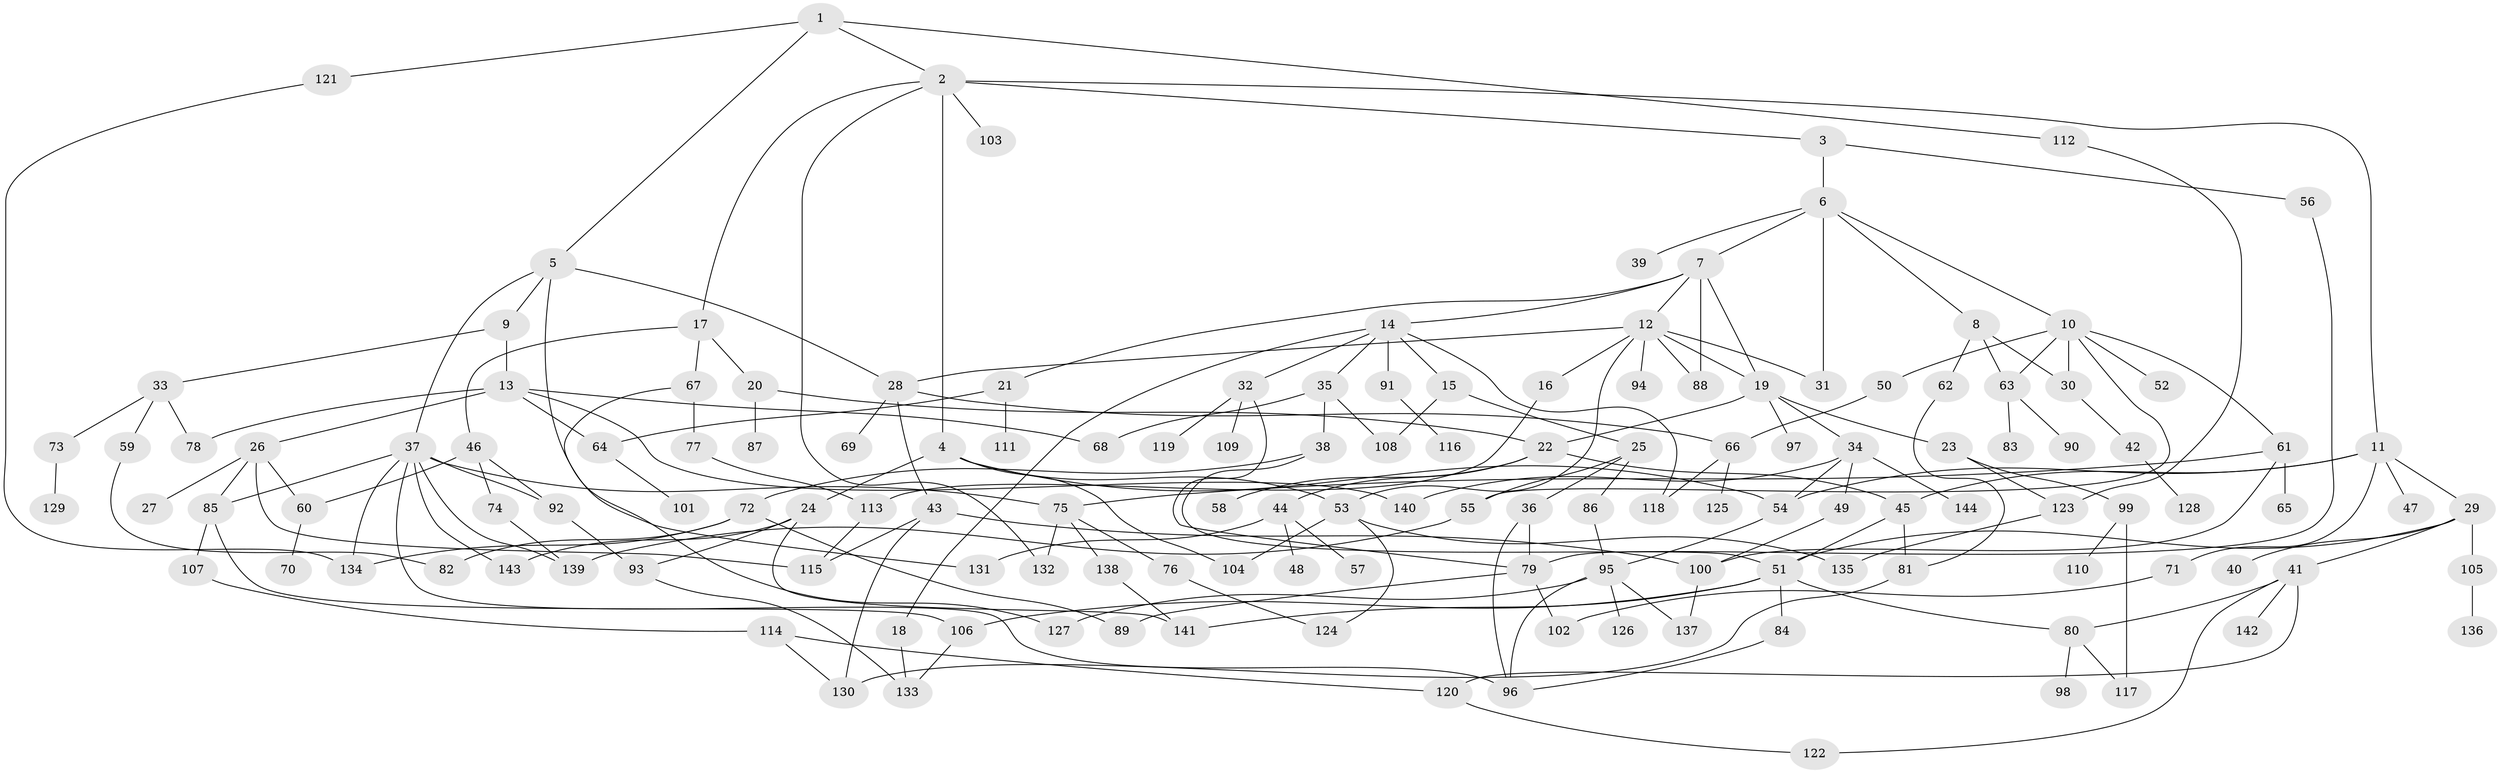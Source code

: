 // coarse degree distribution, {15: 0.017543859649122806, 4: 0.12280701754385964, 13: 0.017543859649122806, 8: 0.05263157894736842, 24: 0.017543859649122806, 3: 0.12280701754385964, 7: 0.03508771929824561, 5: 0.03508771929824561, 2: 0.15789473684210525, 6: 0.08771929824561403, 1: 0.3157894736842105, 9: 0.017543859649122806}
// Generated by graph-tools (version 1.1) at 2025/16/03/04/25 18:16:52]
// undirected, 144 vertices, 208 edges
graph export_dot {
graph [start="1"]
  node [color=gray90,style=filled];
  1;
  2;
  3;
  4;
  5;
  6;
  7;
  8;
  9;
  10;
  11;
  12;
  13;
  14;
  15;
  16;
  17;
  18;
  19;
  20;
  21;
  22;
  23;
  24;
  25;
  26;
  27;
  28;
  29;
  30;
  31;
  32;
  33;
  34;
  35;
  36;
  37;
  38;
  39;
  40;
  41;
  42;
  43;
  44;
  45;
  46;
  47;
  48;
  49;
  50;
  51;
  52;
  53;
  54;
  55;
  56;
  57;
  58;
  59;
  60;
  61;
  62;
  63;
  64;
  65;
  66;
  67;
  68;
  69;
  70;
  71;
  72;
  73;
  74;
  75;
  76;
  77;
  78;
  79;
  80;
  81;
  82;
  83;
  84;
  85;
  86;
  87;
  88;
  89;
  90;
  91;
  92;
  93;
  94;
  95;
  96;
  97;
  98;
  99;
  100;
  101;
  102;
  103;
  104;
  105;
  106;
  107;
  108;
  109;
  110;
  111;
  112;
  113;
  114;
  115;
  116;
  117;
  118;
  119;
  120;
  121;
  122;
  123;
  124;
  125;
  126;
  127;
  128;
  129;
  130;
  131;
  132;
  133;
  134;
  135;
  136;
  137;
  138;
  139;
  140;
  141;
  142;
  143;
  144;
  1 -- 2;
  1 -- 5;
  1 -- 112;
  1 -- 121;
  2 -- 3;
  2 -- 4;
  2 -- 11;
  2 -- 17;
  2 -- 103;
  2 -- 132;
  3 -- 6;
  3 -- 56;
  4 -- 24;
  4 -- 53;
  4 -- 104;
  4 -- 54;
  5 -- 9;
  5 -- 28;
  5 -- 37;
  5 -- 131;
  6 -- 7;
  6 -- 8;
  6 -- 10;
  6 -- 31;
  6 -- 39;
  7 -- 12;
  7 -- 14;
  7 -- 21;
  7 -- 88;
  7 -- 19;
  8 -- 62;
  8 -- 63;
  8 -- 30;
  9 -- 13;
  9 -- 33;
  10 -- 30;
  10 -- 50;
  10 -- 52;
  10 -- 55;
  10 -- 61;
  10 -- 63;
  11 -- 29;
  11 -- 47;
  11 -- 71;
  11 -- 45;
  11 -- 54;
  12 -- 16;
  12 -- 19;
  12 -- 88;
  12 -- 94;
  12 -- 31;
  12 -- 53;
  12 -- 28;
  13 -- 26;
  13 -- 64;
  13 -- 140;
  13 -- 78;
  13 -- 68;
  14 -- 15;
  14 -- 18;
  14 -- 32;
  14 -- 35;
  14 -- 91;
  14 -- 118;
  15 -- 25;
  15 -- 108;
  16 -- 113;
  17 -- 20;
  17 -- 46;
  17 -- 67;
  18 -- 133;
  19 -- 23;
  19 -- 34;
  19 -- 97;
  19 -- 22;
  20 -- 22;
  20 -- 87;
  21 -- 111;
  21 -- 64;
  22 -- 44;
  22 -- 45;
  22 -- 58;
  23 -- 99;
  23 -- 123;
  24 -- 93;
  24 -- 143;
  24 -- 141;
  25 -- 36;
  25 -- 86;
  25 -- 55;
  26 -- 27;
  26 -- 60;
  26 -- 115;
  26 -- 85;
  28 -- 43;
  28 -- 69;
  28 -- 66;
  29 -- 40;
  29 -- 41;
  29 -- 51;
  29 -- 105;
  30 -- 42;
  32 -- 109;
  32 -- 119;
  32 -- 79;
  33 -- 59;
  33 -- 73;
  33 -- 78;
  34 -- 49;
  34 -- 54;
  34 -- 144;
  34 -- 140;
  35 -- 38;
  35 -- 68;
  35 -- 108;
  36 -- 96;
  36 -- 79;
  37 -- 85;
  37 -- 92;
  37 -- 134;
  37 -- 139;
  37 -- 143;
  37 -- 75;
  37 -- 96;
  38 -- 72;
  38 -- 51;
  41 -- 80;
  41 -- 142;
  41 -- 122;
  41 -- 120;
  42 -- 128;
  43 -- 115;
  43 -- 130;
  43 -- 100;
  44 -- 48;
  44 -- 57;
  44 -- 131;
  45 -- 51;
  45 -- 81;
  46 -- 74;
  46 -- 60;
  46 -- 92;
  49 -- 100;
  50 -- 66;
  51 -- 84;
  51 -- 106;
  51 -- 141;
  51 -- 80;
  53 -- 104;
  53 -- 135;
  53 -- 124;
  54 -- 95;
  55 -- 139;
  56 -- 79;
  59 -- 82;
  60 -- 70;
  61 -- 65;
  61 -- 75;
  61 -- 100;
  62 -- 81;
  63 -- 83;
  63 -- 90;
  64 -- 101;
  66 -- 125;
  66 -- 118;
  67 -- 77;
  67 -- 127;
  71 -- 102;
  72 -- 82;
  72 -- 89;
  72 -- 134;
  73 -- 129;
  74 -- 139;
  75 -- 76;
  75 -- 132;
  75 -- 138;
  76 -- 124;
  77 -- 113;
  79 -- 89;
  79 -- 102;
  80 -- 98;
  80 -- 117;
  81 -- 130;
  84 -- 96;
  85 -- 107;
  85 -- 106;
  86 -- 95;
  91 -- 116;
  92 -- 93;
  93 -- 133;
  95 -- 126;
  95 -- 127;
  95 -- 137;
  95 -- 96;
  99 -- 110;
  99 -- 117;
  100 -- 137;
  105 -- 136;
  106 -- 133;
  107 -- 114;
  112 -- 123;
  113 -- 115;
  114 -- 120;
  114 -- 130;
  120 -- 122;
  121 -- 134;
  123 -- 135;
  138 -- 141;
}
